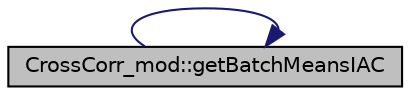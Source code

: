 digraph "CrossCorr_mod::getBatchMeansIAC"
{
 // LATEX_PDF_SIZE
  edge [fontname="Helvetica",fontsize="10",labelfontname="Helvetica",labelfontsize="10"];
  node [fontname="Helvetica",fontsize="10",shape=record];
  rankdir="LR";
  Node1 [label="CrossCorr_mod::getBatchMeansIAC",height=0.2,width=0.4,color="black", fillcolor="grey75", style="filled", fontcolor="black",tooltip="Return the integrated autocorrelation (IAC) via the BatchMeans method."];
  Node1 -> Node1 [color="midnightblue",fontsize="10",style="solid",fontname="Helvetica"];
}
